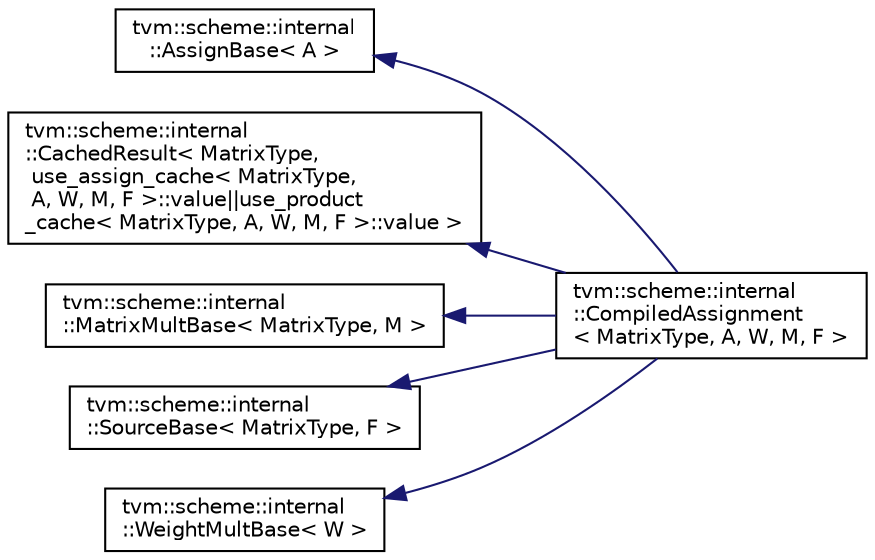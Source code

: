 digraph "Graphical Class Hierarchy"
{
  edge [fontname="Helvetica",fontsize="10",labelfontname="Helvetica",labelfontsize="10"];
  node [fontname="Helvetica",fontsize="10",shape=record];
  rankdir="LR";
  Node276 [label="tvm::scheme::internal\l::AssignBase\< A \>",height=0.2,width=0.4,color="black", fillcolor="white", style="filled",URL="$classtvm_1_1scheme_1_1internal_1_1AssignBase.html"];
  Node276 -> Node1 [dir="back",color="midnightblue",fontsize="10",style="solid",fontname="Helvetica"];
  Node1 [label="tvm::scheme::internal\l::CompiledAssignment\l\< MatrixType, A, W, M, F \>",height=0.2,width=0.4,color="black", fillcolor="white", style="filled",URL="$classtvm_1_1scheme_1_1internal_1_1CompiledAssignment.html"];
  Node265 [label="tvm::scheme::internal\l::CachedResult\< MatrixType,\l use_assign_cache\< MatrixType,\l A, W, M, F \>::value\|\|use_product\l_cache\< MatrixType, A, W, M, F \>::value \>",height=0.2,width=0.4,color="black", fillcolor="white", style="filled",URL="$classtvm_1_1scheme_1_1internal_1_1CachedResult.html"];
  Node265 -> Node1 [dir="back",color="midnightblue",fontsize="10",style="solid",fontname="Helvetica"];
  Node176 [label="tvm::scheme::internal\l::MatrixMultBase\< MatrixType, M \>",height=0.2,width=0.4,color="black", fillcolor="white", style="filled",URL="$classtvm_1_1scheme_1_1internal_1_1MatrixMultBase.html"];
  Node176 -> Node1 [dir="back",color="midnightblue",fontsize="10",style="solid",fontname="Helvetica"];
  Node69 [label="tvm::scheme::internal\l::SourceBase\< MatrixType, F \>",height=0.2,width=0.4,color="black", fillcolor="white", style="filled",URL="$classtvm_1_1scheme_1_1internal_1_1SourceBase.html"];
  Node69 -> Node1 [dir="back",color="midnightblue",fontsize="10",style="solid",fontname="Helvetica"];
  Node0 [label="tvm::scheme::internal\l::WeightMultBase\< W \>",height=0.2,width=0.4,color="black", fillcolor="white", style="filled",URL="$classtvm_1_1scheme_1_1internal_1_1WeightMultBase.html"];
  Node0 -> Node1 [dir="back",color="midnightblue",fontsize="10",style="solid",fontname="Helvetica"];
}
